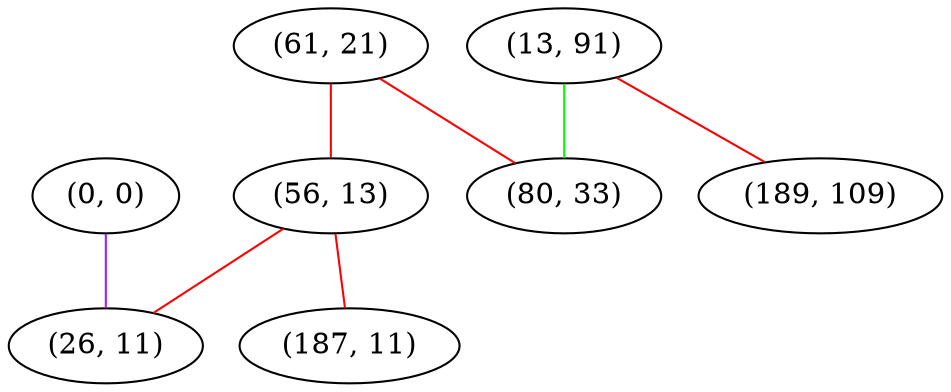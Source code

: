 graph "" {
"(0, 0)";
"(61, 21)";
"(13, 91)";
"(80, 33)";
"(56, 13)";
"(189, 109)";
"(26, 11)";
"(187, 11)";
"(0, 0)" -- "(26, 11)"  [color=purple, key=0, weight=4];
"(61, 21)" -- "(80, 33)"  [color=red, key=0, weight=1];
"(61, 21)" -- "(56, 13)"  [color=red, key=0, weight=1];
"(13, 91)" -- "(80, 33)"  [color=green, key=0, weight=2];
"(13, 91)" -- "(189, 109)"  [color=red, key=0, weight=1];
"(56, 13)" -- "(26, 11)"  [color=red, key=0, weight=1];
"(56, 13)" -- "(187, 11)"  [color=red, key=0, weight=1];
}
